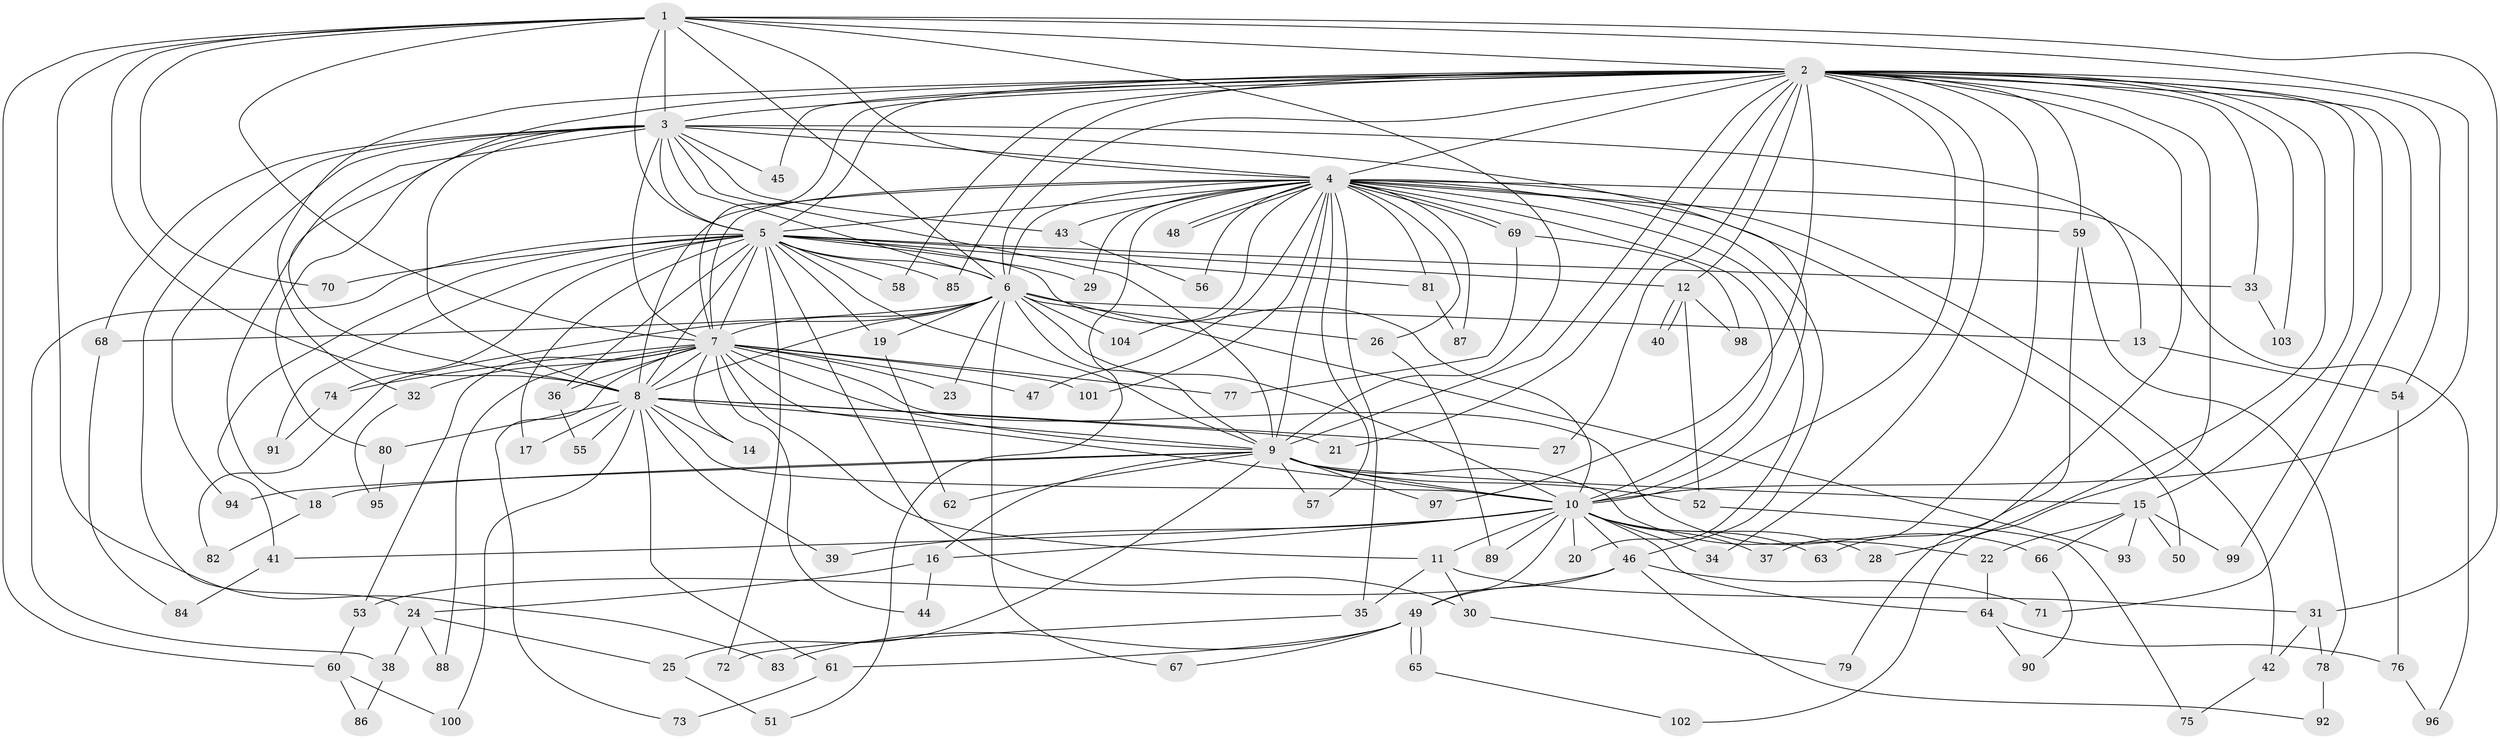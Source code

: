 // coarse degree distribution, {15: 0.03125, 13: 0.0625, 14: 0.0625, 18: 0.03125, 11: 0.03125, 5: 0.125, 4: 0.1875, 3: 0.25, 2: 0.15625, 1: 0.03125, 7: 0.03125}
// Generated by graph-tools (version 1.1) at 2025/49/03/04/25 22:49:43]
// undirected, 104 vertices, 233 edges
graph export_dot {
  node [color=gray90,style=filled];
  1;
  2;
  3;
  4;
  5;
  6;
  7;
  8;
  9;
  10;
  11;
  12;
  13;
  14;
  15;
  16;
  17;
  18;
  19;
  20;
  21;
  22;
  23;
  24;
  25;
  26;
  27;
  28;
  29;
  30;
  31;
  32;
  33;
  34;
  35;
  36;
  37;
  38;
  39;
  40;
  41;
  42;
  43;
  44;
  45;
  46;
  47;
  48;
  49;
  50;
  51;
  52;
  53;
  54;
  55;
  56;
  57;
  58;
  59;
  60;
  61;
  62;
  63;
  64;
  65;
  66;
  67;
  68;
  69;
  70;
  71;
  72;
  73;
  74;
  75;
  76;
  77;
  78;
  79;
  80;
  81;
  82;
  83;
  84;
  85;
  86;
  87;
  88;
  89;
  90;
  91;
  92;
  93;
  94;
  95;
  96;
  97;
  98;
  99;
  100;
  101;
  102;
  103;
  104;
  1 -- 2;
  1 -- 3;
  1 -- 4;
  1 -- 5;
  1 -- 6;
  1 -- 7;
  1 -- 8;
  1 -- 9;
  1 -- 10;
  1 -- 31;
  1 -- 60;
  1 -- 70;
  1 -- 83;
  2 -- 3;
  2 -- 4;
  2 -- 5;
  2 -- 6;
  2 -- 7;
  2 -- 8;
  2 -- 9;
  2 -- 10;
  2 -- 12;
  2 -- 15;
  2 -- 21;
  2 -- 27;
  2 -- 28;
  2 -- 32;
  2 -- 33;
  2 -- 34;
  2 -- 37;
  2 -- 45;
  2 -- 54;
  2 -- 58;
  2 -- 59;
  2 -- 63;
  2 -- 71;
  2 -- 85;
  2 -- 97;
  2 -- 99;
  2 -- 102;
  2 -- 103;
  3 -- 4;
  3 -- 5;
  3 -- 6;
  3 -- 7;
  3 -- 8;
  3 -- 9;
  3 -- 10;
  3 -- 13;
  3 -- 18;
  3 -- 24;
  3 -- 43;
  3 -- 45;
  3 -- 68;
  3 -- 80;
  3 -- 94;
  4 -- 5;
  4 -- 6;
  4 -- 7;
  4 -- 8;
  4 -- 9;
  4 -- 10;
  4 -- 20;
  4 -- 26;
  4 -- 29;
  4 -- 35;
  4 -- 42;
  4 -- 43;
  4 -- 46;
  4 -- 47;
  4 -- 48;
  4 -- 48;
  4 -- 50;
  4 -- 51;
  4 -- 56;
  4 -- 57;
  4 -- 59;
  4 -- 69;
  4 -- 69;
  4 -- 81;
  4 -- 87;
  4 -- 96;
  4 -- 101;
  4 -- 104;
  5 -- 6;
  5 -- 7;
  5 -- 8;
  5 -- 9;
  5 -- 10;
  5 -- 12;
  5 -- 17;
  5 -- 19;
  5 -- 29;
  5 -- 30;
  5 -- 33;
  5 -- 36;
  5 -- 38;
  5 -- 41;
  5 -- 58;
  5 -- 70;
  5 -- 72;
  5 -- 74;
  5 -- 81;
  5 -- 85;
  5 -- 91;
  6 -- 7;
  6 -- 8;
  6 -- 9;
  6 -- 10;
  6 -- 13;
  6 -- 19;
  6 -- 23;
  6 -- 26;
  6 -- 67;
  6 -- 68;
  6 -- 82;
  6 -- 93;
  6 -- 104;
  7 -- 8;
  7 -- 9;
  7 -- 10;
  7 -- 11;
  7 -- 14;
  7 -- 23;
  7 -- 32;
  7 -- 36;
  7 -- 44;
  7 -- 47;
  7 -- 53;
  7 -- 66;
  7 -- 73;
  7 -- 74;
  7 -- 77;
  7 -- 88;
  7 -- 101;
  8 -- 9;
  8 -- 10;
  8 -- 14;
  8 -- 17;
  8 -- 21;
  8 -- 27;
  8 -- 39;
  8 -- 55;
  8 -- 61;
  8 -- 80;
  8 -- 100;
  9 -- 10;
  9 -- 15;
  9 -- 16;
  9 -- 18;
  9 -- 22;
  9 -- 25;
  9 -- 52;
  9 -- 57;
  9 -- 62;
  9 -- 94;
  9 -- 97;
  10 -- 11;
  10 -- 16;
  10 -- 20;
  10 -- 28;
  10 -- 34;
  10 -- 37;
  10 -- 39;
  10 -- 41;
  10 -- 46;
  10 -- 49;
  10 -- 63;
  10 -- 64;
  10 -- 89;
  11 -- 30;
  11 -- 31;
  11 -- 35;
  12 -- 40;
  12 -- 40;
  12 -- 52;
  12 -- 98;
  13 -- 54;
  15 -- 22;
  15 -- 50;
  15 -- 66;
  15 -- 93;
  15 -- 99;
  16 -- 24;
  16 -- 44;
  18 -- 82;
  19 -- 62;
  22 -- 64;
  24 -- 25;
  24 -- 38;
  24 -- 88;
  25 -- 51;
  26 -- 89;
  30 -- 79;
  31 -- 42;
  31 -- 78;
  32 -- 95;
  33 -- 103;
  35 -- 72;
  36 -- 55;
  38 -- 86;
  41 -- 84;
  42 -- 75;
  43 -- 56;
  46 -- 49;
  46 -- 53;
  46 -- 71;
  46 -- 92;
  49 -- 61;
  49 -- 65;
  49 -- 65;
  49 -- 67;
  49 -- 83;
  52 -- 75;
  53 -- 60;
  54 -- 76;
  59 -- 78;
  59 -- 79;
  60 -- 86;
  60 -- 100;
  61 -- 73;
  64 -- 76;
  64 -- 90;
  65 -- 102;
  66 -- 90;
  68 -- 84;
  69 -- 77;
  69 -- 98;
  74 -- 91;
  76 -- 96;
  78 -- 92;
  80 -- 95;
  81 -- 87;
}
